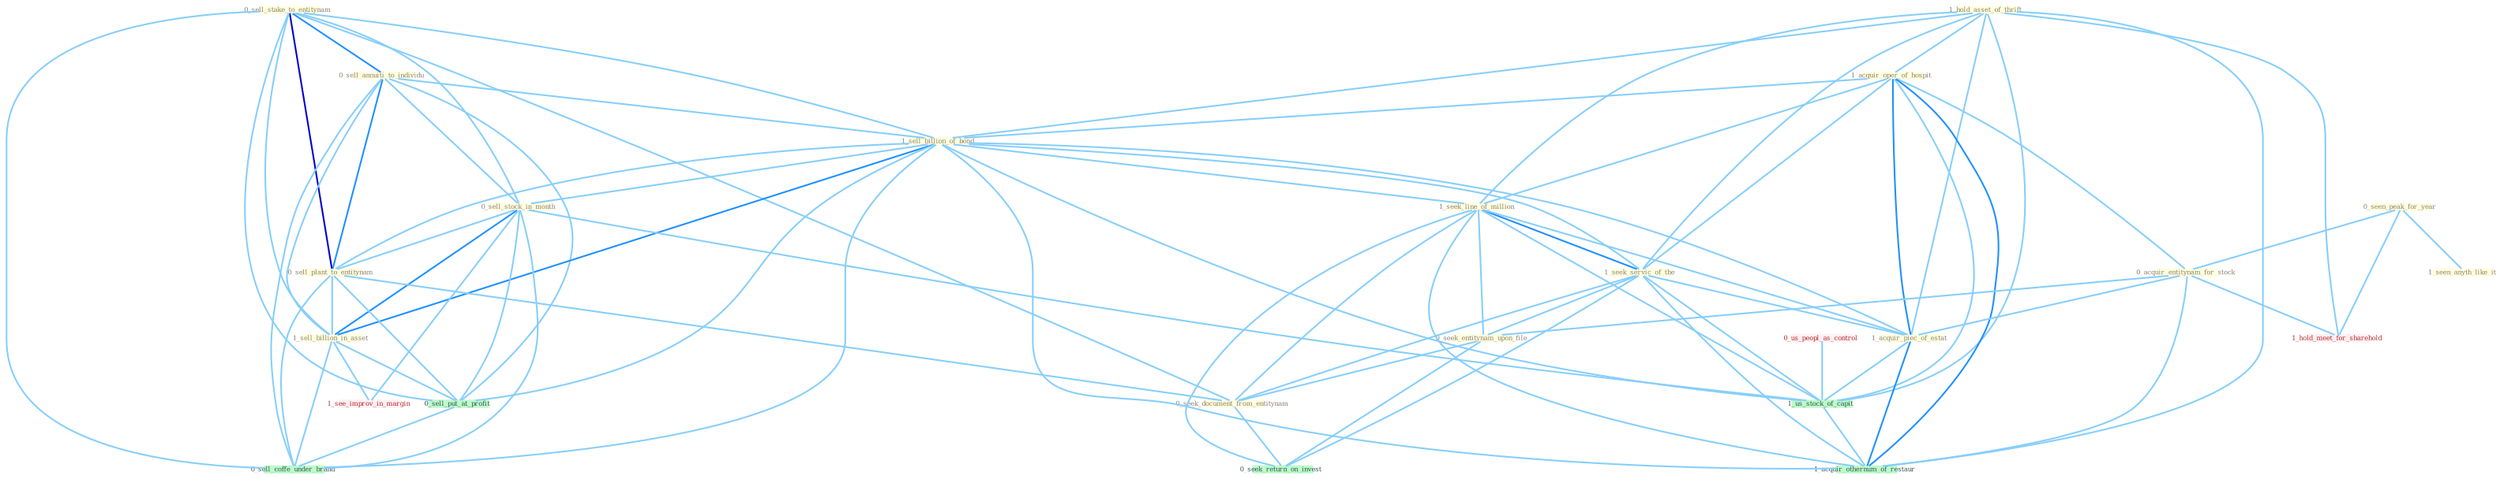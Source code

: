 Graph G{ 
    node
    [shape=polygon,style=filled,width=.5,height=.06,color="#BDFCC9",fixedsize=true,fontsize=4,
    fontcolor="#2f4f4f"];
    {node
    [color="#ffffe0", fontcolor="#8b7d6b"] "1_hold_asset_of_thrift " "1_acquir_oper_of_hospit " "0_sell_stake_to_entitynam " "0_sell_annuiti_to_individu " "1_sell_billion_of_bond " "0_seen_peak_for_year " "1_seek_line_of_million " "0_sell_stock_in_month " "0_acquir_entitynam_for_stock " "1_seen_anyth_like_it " "1_seek_servic_of_the " "0_sell_plant_to_entitynam " "1_sell_billion_in_asset " "0_seek_entitynam_upon_file " "1_acquir_piec_of_estat " "0_seek_document_from_entitynam "}
{node [color="#fff0f5", fontcolor="#b22222"] "0_us_peopl_as_control " "1_see_improv_in_margin " "1_hold_meet_for_sharehold "}
edge [color="#B0E2FF"];

	"1_hold_asset_of_thrift " -- "1_acquir_oper_of_hospit " [w="1", color="#87cefa" ];
	"1_hold_asset_of_thrift " -- "1_sell_billion_of_bond " [w="1", color="#87cefa" ];
	"1_hold_asset_of_thrift " -- "1_seek_line_of_million " [w="1", color="#87cefa" ];
	"1_hold_asset_of_thrift " -- "1_seek_servic_of_the " [w="1", color="#87cefa" ];
	"1_hold_asset_of_thrift " -- "1_acquir_piec_of_estat " [w="1", color="#87cefa" ];
	"1_hold_asset_of_thrift " -- "1_us_stock_of_capit " [w="1", color="#87cefa" ];
	"1_hold_asset_of_thrift " -- "1_hold_meet_for_sharehold " [w="1", color="#87cefa" ];
	"1_hold_asset_of_thrift " -- "1_acquir_othernum_of_restaur " [w="1", color="#87cefa" ];
	"1_acquir_oper_of_hospit " -- "1_sell_billion_of_bond " [w="1", color="#87cefa" ];
	"1_acquir_oper_of_hospit " -- "1_seek_line_of_million " [w="1", color="#87cefa" ];
	"1_acquir_oper_of_hospit " -- "0_acquir_entitynam_for_stock " [w="1", color="#87cefa" ];
	"1_acquir_oper_of_hospit " -- "1_seek_servic_of_the " [w="1", color="#87cefa" ];
	"1_acquir_oper_of_hospit " -- "1_acquir_piec_of_estat " [w="2", color="#1e90ff" , len=0.8];
	"1_acquir_oper_of_hospit " -- "1_us_stock_of_capit " [w="1", color="#87cefa" ];
	"1_acquir_oper_of_hospit " -- "1_acquir_othernum_of_restaur " [w="2", color="#1e90ff" , len=0.8];
	"0_sell_stake_to_entitynam " -- "0_sell_annuiti_to_individu " [w="2", color="#1e90ff" , len=0.8];
	"0_sell_stake_to_entitynam " -- "1_sell_billion_of_bond " [w="1", color="#87cefa" ];
	"0_sell_stake_to_entitynam " -- "0_sell_stock_in_month " [w="1", color="#87cefa" ];
	"0_sell_stake_to_entitynam " -- "0_sell_plant_to_entitynam " [w="3", color="#0000cd" , len=0.6];
	"0_sell_stake_to_entitynam " -- "1_sell_billion_in_asset " [w="1", color="#87cefa" ];
	"0_sell_stake_to_entitynam " -- "0_seek_document_from_entitynam " [w="1", color="#87cefa" ];
	"0_sell_stake_to_entitynam " -- "0_sell_put_at_profit " [w="1", color="#87cefa" ];
	"0_sell_stake_to_entitynam " -- "0_sell_coffe_under_brand " [w="1", color="#87cefa" ];
	"0_sell_annuiti_to_individu " -- "1_sell_billion_of_bond " [w="1", color="#87cefa" ];
	"0_sell_annuiti_to_individu " -- "0_sell_stock_in_month " [w="1", color="#87cefa" ];
	"0_sell_annuiti_to_individu " -- "0_sell_plant_to_entitynam " [w="2", color="#1e90ff" , len=0.8];
	"0_sell_annuiti_to_individu " -- "1_sell_billion_in_asset " [w="1", color="#87cefa" ];
	"0_sell_annuiti_to_individu " -- "0_sell_put_at_profit " [w="1", color="#87cefa" ];
	"0_sell_annuiti_to_individu " -- "0_sell_coffe_under_brand " [w="1", color="#87cefa" ];
	"1_sell_billion_of_bond " -- "1_seek_line_of_million " [w="1", color="#87cefa" ];
	"1_sell_billion_of_bond " -- "0_sell_stock_in_month " [w="1", color="#87cefa" ];
	"1_sell_billion_of_bond " -- "1_seek_servic_of_the " [w="1", color="#87cefa" ];
	"1_sell_billion_of_bond " -- "0_sell_plant_to_entitynam " [w="1", color="#87cefa" ];
	"1_sell_billion_of_bond " -- "1_sell_billion_in_asset " [w="2", color="#1e90ff" , len=0.8];
	"1_sell_billion_of_bond " -- "1_acquir_piec_of_estat " [w="1", color="#87cefa" ];
	"1_sell_billion_of_bond " -- "0_sell_put_at_profit " [w="1", color="#87cefa" ];
	"1_sell_billion_of_bond " -- "1_us_stock_of_capit " [w="1", color="#87cefa" ];
	"1_sell_billion_of_bond " -- "0_sell_coffe_under_brand " [w="1", color="#87cefa" ];
	"1_sell_billion_of_bond " -- "1_acquir_othernum_of_restaur " [w="1", color="#87cefa" ];
	"0_seen_peak_for_year " -- "0_acquir_entitynam_for_stock " [w="1", color="#87cefa" ];
	"0_seen_peak_for_year " -- "1_seen_anyth_like_it " [w="1", color="#87cefa" ];
	"0_seen_peak_for_year " -- "1_hold_meet_for_sharehold " [w="1", color="#87cefa" ];
	"1_seek_line_of_million " -- "1_seek_servic_of_the " [w="2", color="#1e90ff" , len=0.8];
	"1_seek_line_of_million " -- "0_seek_entitynam_upon_file " [w="1", color="#87cefa" ];
	"1_seek_line_of_million " -- "1_acquir_piec_of_estat " [w="1", color="#87cefa" ];
	"1_seek_line_of_million " -- "0_seek_document_from_entitynam " [w="1", color="#87cefa" ];
	"1_seek_line_of_million " -- "0_seek_return_on_invest " [w="1", color="#87cefa" ];
	"1_seek_line_of_million " -- "1_us_stock_of_capit " [w="1", color="#87cefa" ];
	"1_seek_line_of_million " -- "1_acquir_othernum_of_restaur " [w="1", color="#87cefa" ];
	"0_sell_stock_in_month " -- "0_sell_plant_to_entitynam " [w="1", color="#87cefa" ];
	"0_sell_stock_in_month " -- "1_sell_billion_in_asset " [w="2", color="#1e90ff" , len=0.8];
	"0_sell_stock_in_month " -- "0_sell_put_at_profit " [w="1", color="#87cefa" ];
	"0_sell_stock_in_month " -- "1_us_stock_of_capit " [w="1", color="#87cefa" ];
	"0_sell_stock_in_month " -- "1_see_improv_in_margin " [w="1", color="#87cefa" ];
	"0_sell_stock_in_month " -- "0_sell_coffe_under_brand " [w="1", color="#87cefa" ];
	"0_acquir_entitynam_for_stock " -- "0_seek_entitynam_upon_file " [w="1", color="#87cefa" ];
	"0_acquir_entitynam_for_stock " -- "1_acquir_piec_of_estat " [w="1", color="#87cefa" ];
	"0_acquir_entitynam_for_stock " -- "1_hold_meet_for_sharehold " [w="1", color="#87cefa" ];
	"0_acquir_entitynam_for_stock " -- "1_acquir_othernum_of_restaur " [w="1", color="#87cefa" ];
	"1_seek_servic_of_the " -- "0_seek_entitynam_upon_file " [w="1", color="#87cefa" ];
	"1_seek_servic_of_the " -- "1_acquir_piec_of_estat " [w="1", color="#87cefa" ];
	"1_seek_servic_of_the " -- "0_seek_document_from_entitynam " [w="1", color="#87cefa" ];
	"1_seek_servic_of_the " -- "0_seek_return_on_invest " [w="1", color="#87cefa" ];
	"1_seek_servic_of_the " -- "1_us_stock_of_capit " [w="1", color="#87cefa" ];
	"1_seek_servic_of_the " -- "1_acquir_othernum_of_restaur " [w="1", color="#87cefa" ];
	"0_sell_plant_to_entitynam " -- "1_sell_billion_in_asset " [w="1", color="#87cefa" ];
	"0_sell_plant_to_entitynam " -- "0_seek_document_from_entitynam " [w="1", color="#87cefa" ];
	"0_sell_plant_to_entitynam " -- "0_sell_put_at_profit " [w="1", color="#87cefa" ];
	"0_sell_plant_to_entitynam " -- "0_sell_coffe_under_brand " [w="1", color="#87cefa" ];
	"1_sell_billion_in_asset " -- "0_sell_put_at_profit " [w="1", color="#87cefa" ];
	"1_sell_billion_in_asset " -- "1_see_improv_in_margin " [w="1", color="#87cefa" ];
	"1_sell_billion_in_asset " -- "0_sell_coffe_under_brand " [w="1", color="#87cefa" ];
	"0_seek_entitynam_upon_file " -- "0_seek_document_from_entitynam " [w="1", color="#87cefa" ];
	"0_seek_entitynam_upon_file " -- "0_seek_return_on_invest " [w="1", color="#87cefa" ];
	"1_acquir_piec_of_estat " -- "1_us_stock_of_capit " [w="1", color="#87cefa" ];
	"1_acquir_piec_of_estat " -- "1_acquir_othernum_of_restaur " [w="2", color="#1e90ff" , len=0.8];
	"0_seek_document_from_entitynam " -- "0_seek_return_on_invest " [w="1", color="#87cefa" ];
	"0_us_peopl_as_control " -- "1_us_stock_of_capit " [w="1", color="#87cefa" ];
	"0_sell_put_at_profit " -- "0_sell_coffe_under_brand " [w="1", color="#87cefa" ];
	"1_us_stock_of_capit " -- "1_acquir_othernum_of_restaur " [w="1", color="#87cefa" ];
}